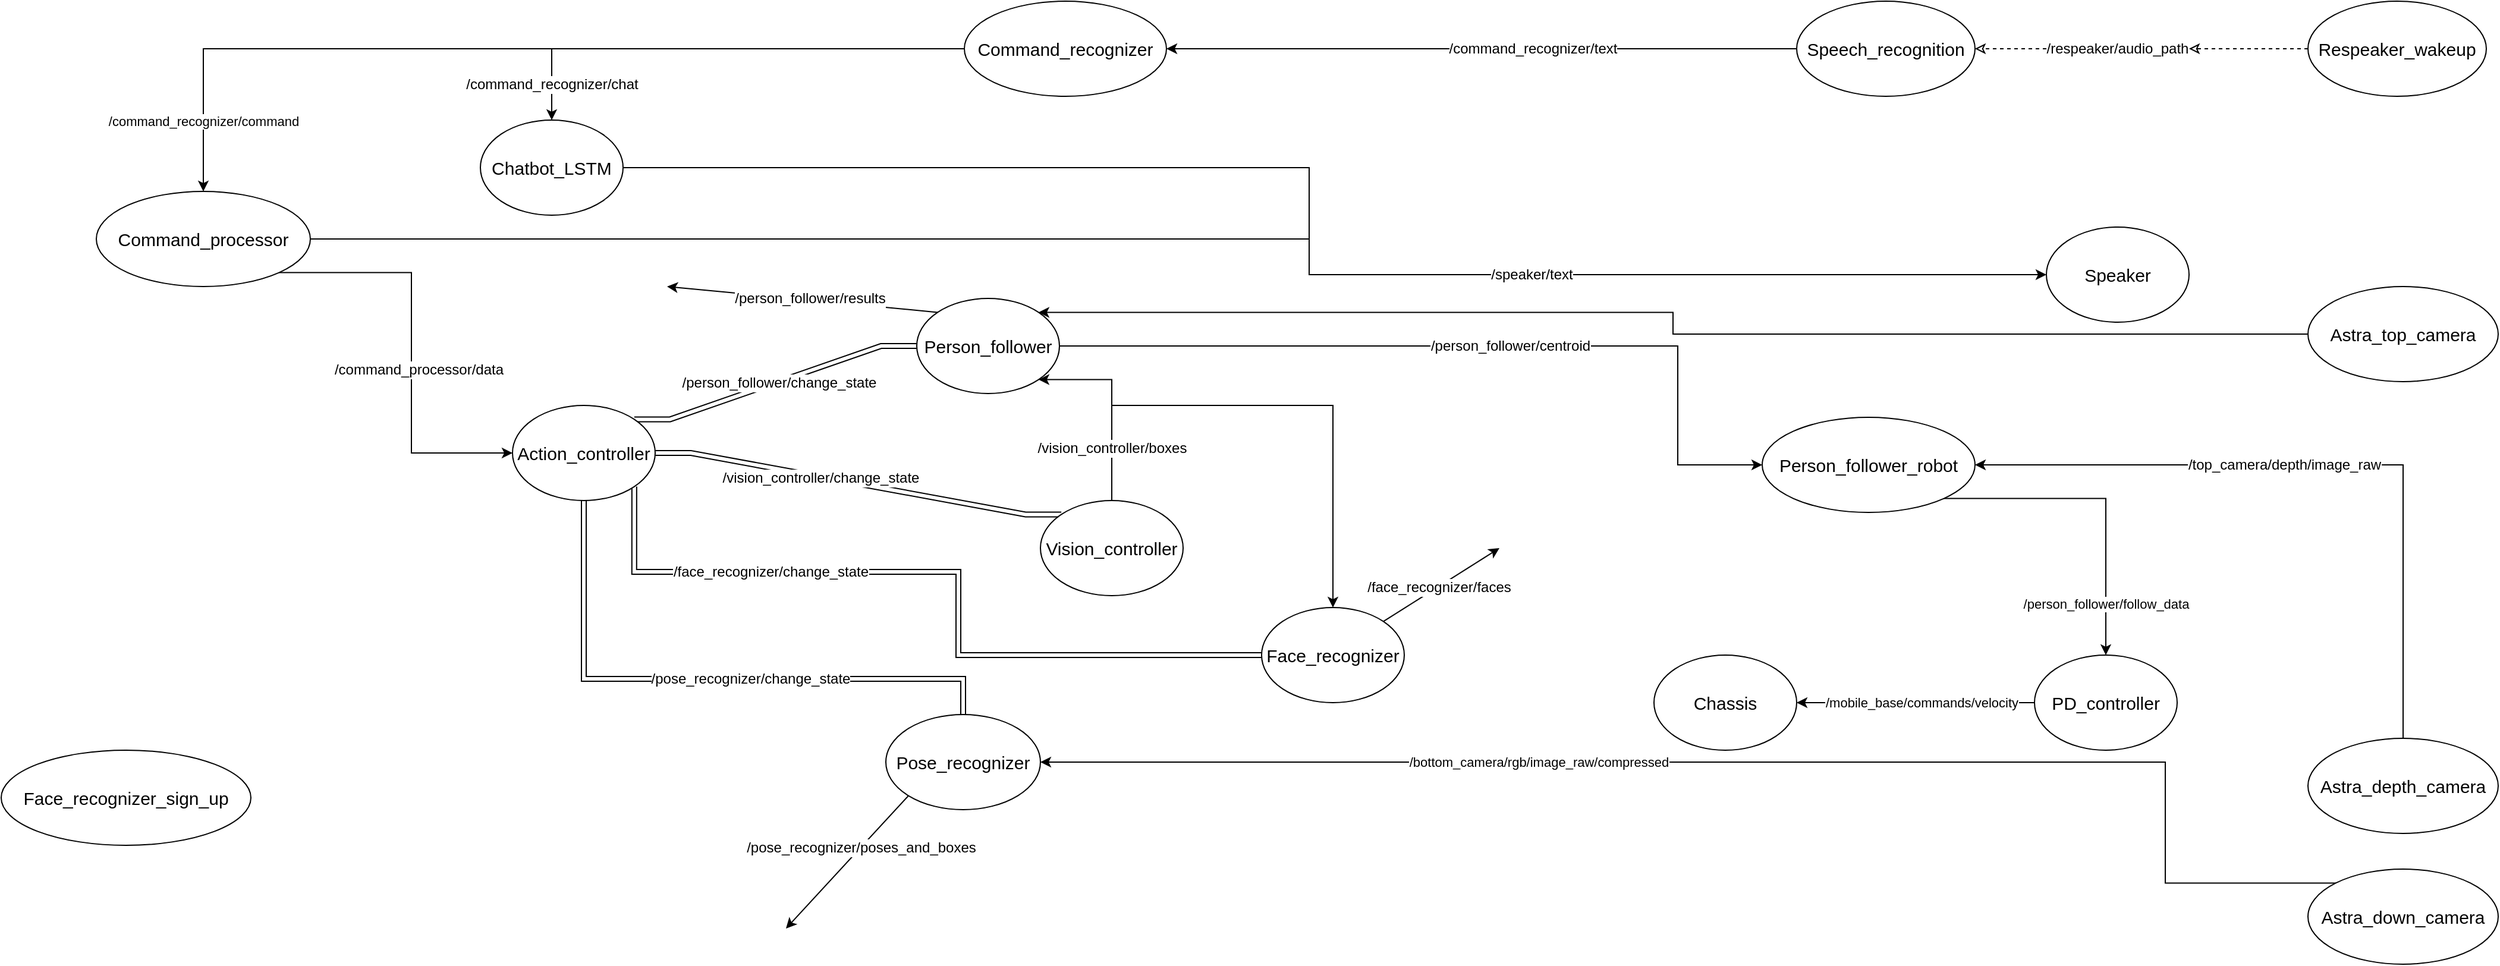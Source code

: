 <mxfile version="13.3.7" type="github">
  <diagram id="nT-h8Br7fpR9rqSHr4Fr" name="Page-1">
    <mxGraphModel dx="2155" dy="774" grid="1" gridSize="10" guides="1" tooltips="1" connect="1" arrows="1" fold="1" page="1" pageScale="1" pageWidth="827" pageHeight="1169" math="0" shadow="0">
      <root>
        <mxCell id="0" />
        <mxCell id="1" parent="0" />
        <mxCell id="B8va8ko6B82ktN07w0MG-17" style="edgeStyle=orthogonalEdgeStyle;rounded=0;orthogonalLoop=1;jettySize=auto;html=1;entryX=0;entryY=0.5;entryDx=0;entryDy=0;" parent="1" source="RpKT8MVihmCU2MnugORP-1" target="Ix6sfdTmLEnAEr9geHaC-1" edge="1">
          <mxGeometry relative="1" as="geometry">
            <Array as="points">
              <mxPoint x="950" y="590" />
              <mxPoint x="950" y="690" />
            </Array>
          </mxGeometry>
        </mxCell>
        <mxCell id="B8va8ko6B82ktN07w0MG-18" value="&lt;font style=&quot;font-size: 12px&quot;&gt;/person_follower/centroid&lt;/font&gt;" style="edgeLabel;html=1;align=center;verticalAlign=middle;resizable=0;points=[];" parent="B8va8ko6B82ktN07w0MG-17" vertex="1" connectable="0">
          <mxGeometry x="-0.149" relative="1" as="geometry">
            <mxPoint x="85" as="offset" />
          </mxGeometry>
        </mxCell>
        <mxCell id="B8va8ko6B82ktN07w0MG-30" style="edgeStyle=none;rounded=0;orthogonalLoop=1;jettySize=auto;html=1;exitX=0;exitY=0;exitDx=0;exitDy=0;" parent="1" source="RpKT8MVihmCU2MnugORP-1" edge="1">
          <mxGeometry relative="1" as="geometry">
            <mxPoint x="100" y="540" as="targetPoint" />
          </mxGeometry>
        </mxCell>
        <mxCell id="B8va8ko6B82ktN07w0MG-31" value="&lt;font style=&quot;font-size: 12px&quot;&gt;/person_follower/results&lt;/font&gt;" style="edgeLabel;html=1;align=center;verticalAlign=middle;resizable=0;points=[];" parent="B8va8ko6B82ktN07w0MG-30" vertex="1" connectable="0">
          <mxGeometry x="0.107" y="1" relative="1" as="geometry">
            <mxPoint x="18.62" y="-0.68" as="offset" />
          </mxGeometry>
        </mxCell>
        <mxCell id="RpKT8MVihmCU2MnugORP-1" value="&lt;font style=&quot;font-size: 15px&quot;&gt;Person_follower&lt;/font&gt;" style="ellipse;whiteSpace=wrap;html=1;" parent="1" vertex="1">
          <mxGeometry x="310" y="550" width="120" height="80" as="geometry" />
        </mxCell>
        <mxCell id="UkwbLauyQNorlauYWyP1-14" style="edgeStyle=entityRelationEdgeStyle;rounded=0;orthogonalLoop=1;jettySize=auto;html=1;exitX=1;exitY=0.5;exitDx=0;exitDy=0;endArrow=none;endFill=0;shape=link;entryX=0;entryY=0;entryDx=0;entryDy=0;" parent="1" source="UkwbLauyQNorlauYWyP1-3" target="UkwbLauyQNorlauYWyP1-10" edge="1">
          <mxGeometry relative="1" as="geometry" />
        </mxCell>
        <mxCell id="UkwbLauyQNorlauYWyP1-15" value="&lt;span style=&quot;font-size: 12px&quot;&gt;/vision_controller/change_state&lt;/span&gt;" style="edgeLabel;html=1;align=center;verticalAlign=middle;resizable=0;points=[];" parent="UkwbLauyQNorlauYWyP1-14" vertex="1" connectable="0">
          <mxGeometry x="-0.123" y="-2" relative="1" as="geometry">
            <mxPoint x="-11.11" y="-3.26" as="offset" />
          </mxGeometry>
        </mxCell>
        <mxCell id="UkwbLauyQNorlauYWyP1-62" style="edgeStyle=entityRelationEdgeStyle;shape=link;rounded=0;orthogonalLoop=1;jettySize=auto;html=1;exitX=1;exitY=0;exitDx=0;exitDy=0;endArrow=block;endFill=0;" parent="1" source="UkwbLauyQNorlauYWyP1-3" target="RpKT8MVihmCU2MnugORP-1" edge="1">
          <mxGeometry relative="1" as="geometry" />
        </mxCell>
        <mxCell id="UkwbLauyQNorlauYWyP1-63" value="&lt;font style=&quot;font-size: 12px&quot;&gt;/person_follower/change_state&lt;/font&gt;" style="edgeLabel;html=1;align=center;verticalAlign=middle;resizable=0;points=[];" parent="UkwbLauyQNorlauYWyP1-62" vertex="1" connectable="0">
          <mxGeometry x="0.019" y="-1" relative="1" as="geometry">
            <mxPoint as="offset" />
          </mxGeometry>
        </mxCell>
        <mxCell id="B8va8ko6B82ktN07w0MG-7" style="edgeStyle=orthogonalEdgeStyle;rounded=0;orthogonalLoop=1;jettySize=auto;html=1;exitX=1;exitY=1;exitDx=0;exitDy=0;entryX=0;entryY=0.5;entryDx=0;entryDy=0;curved=1;shape=link;" parent="1" source="UkwbLauyQNorlauYWyP1-3" target="B8va8ko6B82ktN07w0MG-1" edge="1">
          <mxGeometry relative="1" as="geometry">
            <Array as="points">
              <mxPoint x="72" y="780" />
              <mxPoint x="345" y="780" />
              <mxPoint x="345" y="850" />
              <mxPoint x="600" y="850" />
            </Array>
          </mxGeometry>
        </mxCell>
        <mxCell id="B8va8ko6B82ktN07w0MG-8" value="&lt;font style=&quot;font-size: 12px&quot;&gt;/face_recognizer/change_state&lt;/font&gt;" style="edgeLabel;html=1;align=center;verticalAlign=middle;resizable=0;points=[];" parent="B8va8ko6B82ktN07w0MG-7" vertex="1" connectable="0">
          <mxGeometry x="-0.444" relative="1" as="geometry">
            <mxPoint as="offset" />
          </mxGeometry>
        </mxCell>
        <mxCell id="UkwbLauyQNorlauYWyP1-3" value="&lt;font style=&quot;font-size: 15px&quot;&gt;Action_controller&lt;/font&gt;" style="ellipse;whiteSpace=wrap;html=1;" parent="1" vertex="1">
          <mxGeometry x="-30" y="640" width="120" height="80" as="geometry" />
        </mxCell>
        <mxCell id="UkwbLauyQNorlauYWyP1-30" style="edgeStyle=elbowEdgeStyle;rounded=0;orthogonalLoop=1;jettySize=auto;html=1;exitX=0.5;exitY=0;exitDx=0;exitDy=0;entryX=1;entryY=1;entryDx=0;entryDy=0;endArrow=classic;endFill=1;" parent="1" source="UkwbLauyQNorlauYWyP1-10" target="RpKT8MVihmCU2MnugORP-1" edge="1">
          <mxGeometry relative="1" as="geometry">
            <Array as="points">
              <mxPoint x="474" y="610" />
            </Array>
          </mxGeometry>
        </mxCell>
        <mxCell id="B8va8ko6B82ktN07w0MG-6" style="edgeStyle=orthogonalEdgeStyle;rounded=0;orthogonalLoop=1;jettySize=auto;html=1;entryX=0.5;entryY=0;entryDx=0;entryDy=0;" parent="1" source="UkwbLauyQNorlauYWyP1-10" target="B8va8ko6B82ktN07w0MG-1" edge="1">
          <mxGeometry relative="1" as="geometry">
            <Array as="points">
              <mxPoint x="474" y="640" />
              <mxPoint x="660" y="640" />
            </Array>
          </mxGeometry>
        </mxCell>
        <mxCell id="B8va8ko6B82ktN07w0MG-9" value="&lt;font style=&quot;font-size: 12px&quot;&gt;/vision_controller/boxes&lt;/font&gt;" style="edgeLabel;html=1;align=center;verticalAlign=middle;resizable=0;points=[];" parent="B8va8ko6B82ktN07w0MG-6" vertex="1" connectable="0">
          <mxGeometry x="-0.795" relative="1" as="geometry">
            <mxPoint as="offset" />
          </mxGeometry>
        </mxCell>
        <mxCell id="UkwbLauyQNorlauYWyP1-10" value="&lt;span style=&quot;font-size: 15px&quot;&gt;Vision_controller&lt;/span&gt;" style="ellipse;whiteSpace=wrap;html=1;" parent="1" vertex="1">
          <mxGeometry x="414" y="720" width="120" height="80" as="geometry" />
        </mxCell>
        <mxCell id="B8va8ko6B82ktN07w0MG-2" style="edgeStyle=orthogonalEdgeStyle;rounded=0;orthogonalLoop=1;jettySize=auto;html=1;entryX=0.5;entryY=1;entryDx=0;entryDy=0;shape=link;exitX=0.5;exitY=0;exitDx=0;exitDy=0;" parent="1" source="UkwbLauyQNorlauYWyP1-16" target="UkwbLauyQNorlauYWyP1-3" edge="1">
          <mxGeometry relative="1" as="geometry">
            <Array as="points">
              <mxPoint x="349" y="870" />
              <mxPoint x="30" y="870" />
            </Array>
          </mxGeometry>
        </mxCell>
        <mxCell id="B8va8ko6B82ktN07w0MG-25" value="&lt;font style=&quot;font-size: 12px&quot;&gt;/pose_recognizer/change_state&lt;/font&gt;" style="edgeLabel;html=1;align=center;verticalAlign=middle;resizable=0;points=[];" parent="B8va8ko6B82ktN07w0MG-2" vertex="1" connectable="0">
          <mxGeometry x="-0.076" relative="1" as="geometry">
            <mxPoint x="21" as="offset" />
          </mxGeometry>
        </mxCell>
        <mxCell id="B8va8ko6B82ktN07w0MG-26" style="edgeStyle=none;rounded=0;orthogonalLoop=1;jettySize=auto;html=1;exitX=0;exitY=1;exitDx=0;exitDy=0;" parent="1" source="UkwbLauyQNorlauYWyP1-16" edge="1">
          <mxGeometry relative="1" as="geometry">
            <mxPoint x="200" y="1080" as="targetPoint" />
          </mxGeometry>
        </mxCell>
        <mxCell id="B8va8ko6B82ktN07w0MG-27" value="&lt;font style=&quot;font-size: 12px&quot;&gt;/pose_recognizer/poses_and_boxes&lt;/font&gt;" style="edgeLabel;html=1;align=center;verticalAlign=middle;resizable=0;points=[];" parent="B8va8ko6B82ktN07w0MG-26" vertex="1" connectable="0">
          <mxGeometry x="-0.222" relative="1" as="geometry">
            <mxPoint as="offset" />
          </mxGeometry>
        </mxCell>
        <mxCell id="UkwbLauyQNorlauYWyP1-16" value="&lt;font style=&quot;font-size: 15px&quot;&gt;Pose_recognizer&lt;/font&gt;" style="ellipse;whiteSpace=wrap;html=1;" parent="1" vertex="1">
          <mxGeometry x="284" y="900" width="130" height="80" as="geometry" />
        </mxCell>
        <mxCell id="UkwbLauyQNorlauYWyP1-37" style="edgeStyle=elbowEdgeStyle;rounded=0;orthogonalLoop=1;jettySize=auto;html=1;entryX=0;entryY=0.5;entryDx=0;entryDy=0;endArrow=classic;endFill=1;exitX=1;exitY=1;exitDx=0;exitDy=0;" parent="1" source="UkwbLauyQNorlauYWyP1-34" target="UkwbLauyQNorlauYWyP1-3" edge="1">
          <mxGeometry relative="1" as="geometry">
            <Array as="points">
              <mxPoint x="-115" y="670" />
            </Array>
          </mxGeometry>
        </mxCell>
        <mxCell id="UkwbLauyQNorlauYWyP1-38" value="&lt;font style=&quot;font-size: 12px&quot;&gt;/command_processor/data&lt;/font&gt;" style="edgeLabel;html=1;align=center;verticalAlign=middle;resizable=0;points=[];" parent="UkwbLauyQNorlauYWyP1-37" vertex="1" connectable="0">
          <mxGeometry x="-0.393" y="-32" relative="1" as="geometry">
            <mxPoint x="11.36" y="49.72" as="offset" />
          </mxGeometry>
        </mxCell>
        <mxCell id="UkwbLauyQNorlauYWyP1-61" style="edgeStyle=elbowEdgeStyle;rounded=0;orthogonalLoop=1;jettySize=auto;html=1;endArrow=none;endFill=0;" parent="1" source="UkwbLauyQNorlauYWyP1-34" edge="1">
          <mxGeometry relative="1" as="geometry">
            <mxPoint x="640" y="500" as="targetPoint" />
          </mxGeometry>
        </mxCell>
        <mxCell id="UkwbLauyQNorlauYWyP1-34" value="&lt;font style=&quot;font-size: 15px&quot;&gt;Command_processor&lt;/font&gt;" style="ellipse;whiteSpace=wrap;html=1;" parent="1" vertex="1">
          <mxGeometry x="-380" y="460" width="180" height="80" as="geometry" />
        </mxCell>
        <mxCell id="UkwbLauyQNorlauYWyP1-52" style="edgeStyle=elbowEdgeStyle;rounded=0;orthogonalLoop=1;jettySize=auto;html=1;entryX=0;entryY=0.5;entryDx=0;entryDy=0;endArrow=classic;endFill=1;" parent="1" source="UkwbLauyQNorlauYWyP1-39" target="UkwbLauyQNorlauYWyP1-51" edge="1">
          <mxGeometry relative="1" as="geometry">
            <Array as="points">
              <mxPoint x="640" y="510" />
            </Array>
          </mxGeometry>
        </mxCell>
        <mxCell id="UkwbLauyQNorlauYWyP1-60" value="&lt;font style=&quot;font-size: 12px&quot;&gt;/speaker/text&lt;/font&gt;" style="edgeLabel;html=1;align=center;verticalAlign=middle;resizable=0;points=[];" parent="UkwbLauyQNorlauYWyP1-52" vertex="1" connectable="0">
          <mxGeometry x="0.367" y="1" relative="1" as="geometry">
            <mxPoint x="-25.43" y="1" as="offset" />
          </mxGeometry>
        </mxCell>
        <mxCell id="UkwbLauyQNorlauYWyP1-39" value="&lt;font style=&quot;font-size: 15px&quot;&gt;Chatbot_LSTM&lt;/font&gt;" style="ellipse;whiteSpace=wrap;html=1;" parent="1" vertex="1">
          <mxGeometry x="-57" y="400" width="120" height="80" as="geometry" />
        </mxCell>
        <mxCell id="UkwbLauyQNorlauYWyP1-44" style="edgeStyle=elbowEdgeStyle;rounded=0;orthogonalLoop=1;jettySize=auto;html=1;entryX=1;entryY=0.5;entryDx=0;entryDy=0;endArrow=classic;endFill=0;dashed=1;" parent="1" source="UkwbLauyQNorlauYWyP1-41" target="UkwbLauyQNorlauYWyP1-43" edge="1">
          <mxGeometry relative="1" as="geometry" />
        </mxCell>
        <mxCell id="UkwbLauyQNorlauYWyP1-41" value="&lt;font style=&quot;font-size: 15px&quot;&gt;Respeaker_wakeup&lt;/font&gt;" style="ellipse;whiteSpace=wrap;html=1;" parent="1" vertex="1">
          <mxGeometry x="1480" y="300" width="150" height="80" as="geometry" />
        </mxCell>
        <mxCell id="UkwbLauyQNorlauYWyP1-69" style="edgeStyle=elbowEdgeStyle;rounded=0;orthogonalLoop=1;jettySize=auto;html=1;entryX=1;entryY=0.5;entryDx=0;entryDy=0;endArrow=classic;endFill=1;" parent="1" source="UkwbLauyQNorlauYWyP1-42" target="UkwbLauyQNorlauYWyP1-67" edge="1">
          <mxGeometry relative="1" as="geometry" />
        </mxCell>
        <mxCell id="UkwbLauyQNorlauYWyP1-72" value="&lt;span style=&quot;font-size: 12px&quot;&gt;/command_recognizer/text&lt;/span&gt;" style="edgeLabel;html=1;align=center;verticalAlign=middle;resizable=0;points=[];" parent="UkwbLauyQNorlauYWyP1-69" vertex="1" connectable="0">
          <mxGeometry x="-0.284" relative="1" as="geometry">
            <mxPoint x="-33" as="offset" />
          </mxGeometry>
        </mxCell>
        <mxCell id="UkwbLauyQNorlauYWyP1-42" value="&lt;font style=&quot;font-size: 15px&quot;&gt;Speech_recognition&lt;/font&gt;" style="ellipse;whiteSpace=wrap;html=1;" parent="1" vertex="1">
          <mxGeometry x="1050" y="300" width="150" height="80" as="geometry" />
        </mxCell>
        <mxCell id="UkwbLauyQNorlauYWyP1-45" style="edgeStyle=elbowEdgeStyle;rounded=0;orthogonalLoop=1;jettySize=auto;html=1;entryX=1;entryY=0.5;entryDx=0;entryDy=0;endArrow=classic;endFill=0;dashed=1;" parent="1" source="UkwbLauyQNorlauYWyP1-43" target="UkwbLauyQNorlauYWyP1-42" edge="1">
          <mxGeometry relative="1" as="geometry" />
        </mxCell>
        <mxCell id="UkwbLauyQNorlauYWyP1-43" value="/respeaker/audio_path" style="text;html=1;strokeColor=none;fillColor=none;align=center;verticalAlign=middle;whiteSpace=wrap;rounded=0;" parent="1" vertex="1">
          <mxGeometry x="1260" y="330" width="120" height="20" as="geometry" />
        </mxCell>
        <mxCell id="UkwbLauyQNorlauYWyP1-51" value="&lt;font style=&quot;font-size: 15px&quot;&gt;Speaker&lt;/font&gt;" style="ellipse;whiteSpace=wrap;html=1;" parent="1" vertex="1">
          <mxGeometry x="1260" y="490" width="120" height="80" as="geometry" />
        </mxCell>
        <mxCell id="UkwbLauyQNorlauYWyP1-75" style="edgeStyle=elbowEdgeStyle;rounded=0;orthogonalLoop=1;jettySize=auto;html=1;entryX=0.5;entryY=0;entryDx=0;entryDy=0;endArrow=classic;endFill=1;" parent="1" source="UkwbLauyQNorlauYWyP1-67" target="UkwbLauyQNorlauYWyP1-39" edge="1">
          <mxGeometry relative="1" as="geometry">
            <Array as="points">
              <mxPoint x="3" y="340" />
            </Array>
          </mxGeometry>
        </mxCell>
        <mxCell id="UkwbLauyQNorlauYWyP1-76" style="edgeStyle=elbowEdgeStyle;rounded=0;orthogonalLoop=1;jettySize=auto;html=1;entryX=0.5;entryY=0;entryDx=0;entryDy=0;endArrow=classic;endFill=1;" parent="1" source="UkwbLauyQNorlauYWyP1-67" target="UkwbLauyQNorlauYWyP1-34" edge="1">
          <mxGeometry relative="1" as="geometry">
            <Array as="points">
              <mxPoint x="-290" y="410" />
            </Array>
          </mxGeometry>
        </mxCell>
        <mxCell id="UkwbLauyQNorlauYWyP1-79" value="&lt;font style=&quot;font-size: 12px&quot;&gt;/command_recognizer/chat&lt;/font&gt;" style="edgeLabel;html=1;align=center;verticalAlign=middle;resizable=0;points=[];" parent="UkwbLauyQNorlauYWyP1-76" vertex="1" connectable="0">
          <mxGeometry x="-0.553" relative="1" as="geometry">
            <mxPoint x="-177" y="30" as="offset" />
          </mxGeometry>
        </mxCell>
        <mxCell id="UkwbLauyQNorlauYWyP1-81" value="/command_recognizer/command" style="edgeLabel;html=1;align=center;verticalAlign=middle;resizable=0;points=[];" parent="UkwbLauyQNorlauYWyP1-76" vertex="1" connectable="0">
          <mxGeometry x="0.843" relative="1" as="geometry">
            <mxPoint as="offset" />
          </mxGeometry>
        </mxCell>
        <mxCell id="UkwbLauyQNorlauYWyP1-67" value="&lt;font style=&quot;font-size: 15px&quot;&gt;Command_recognizer&lt;/font&gt;" style="ellipse;whiteSpace=wrap;html=1;" parent="1" vertex="1">
          <mxGeometry x="350" y="300" width="170" height="80" as="geometry" />
        </mxCell>
        <mxCell id="B8va8ko6B82ktN07w0MG-33" style="edgeStyle=elbowEdgeStyle;rounded=0;orthogonalLoop=1;jettySize=auto;html=1;entryX=1;entryY=0;entryDx=0;entryDy=0;" parent="1" source="UkwbLauyQNorlauYWyP1-82" target="RpKT8MVihmCU2MnugORP-1" edge="1">
          <mxGeometry relative="1" as="geometry" />
        </mxCell>
        <mxCell id="UkwbLauyQNorlauYWyP1-82" value="&lt;font style=&quot;font-size: 15px&quot;&gt;Astra_top_camera&lt;/font&gt;" style="ellipse;whiteSpace=wrap;html=1;" parent="1" vertex="1">
          <mxGeometry x="1480" y="540" width="160" height="80" as="geometry" />
        </mxCell>
        <mxCell id="UkwbLauyQNorlauYWyP1-96" style="edgeStyle=elbowEdgeStyle;rounded=0;orthogonalLoop=1;jettySize=auto;html=1;exitX=0;exitY=0;exitDx=0;exitDy=0;entryX=1;entryY=0.5;entryDx=0;entryDy=0;endArrow=classic;endFill=1;" parent="1" source="UkwbLauyQNorlauYWyP1-84" target="UkwbLauyQNorlauYWyP1-16" edge="1">
          <mxGeometry relative="1" as="geometry">
            <Array as="points">
              <mxPoint x="1360" y="1010" />
            </Array>
          </mxGeometry>
        </mxCell>
        <mxCell id="UkwbLauyQNorlauYWyP1-97" value="/bottom_camera/rgb/image_raw/compressed" style="edgeLabel;html=1;align=center;verticalAlign=middle;resizable=0;points=[];" parent="UkwbLauyQNorlauYWyP1-96" vertex="1" connectable="0">
          <mxGeometry x="0.303" y="-2" relative="1" as="geometry">
            <mxPoint x="3.21" y="2" as="offset" />
          </mxGeometry>
        </mxCell>
        <mxCell id="UkwbLauyQNorlauYWyP1-84" value="&lt;font style=&quot;font-size: 15px&quot;&gt;Astra_down_camera&lt;/font&gt;" style="ellipse;whiteSpace=wrap;html=1;" parent="1" vertex="1">
          <mxGeometry x="1480" y="1030" width="160" height="80" as="geometry" />
        </mxCell>
        <mxCell id="B8va8ko6B82ktN07w0MG-15" style="edgeStyle=orthogonalEdgeStyle;rounded=0;orthogonalLoop=1;jettySize=auto;html=1;entryX=1;entryY=0.5;entryDx=0;entryDy=0;exitX=0.5;exitY=0;exitDx=0;exitDy=0;" parent="1" source="UkwbLauyQNorlauYWyP1-85" target="Ix6sfdTmLEnAEr9geHaC-1" edge="1">
          <mxGeometry relative="1" as="geometry">
            <Array as="points">
              <mxPoint x="1560" y="690" />
            </Array>
          </mxGeometry>
        </mxCell>
        <mxCell id="B8va8ko6B82ktN07w0MG-16" value="&lt;font style=&quot;font-size: 12px&quot;&gt;/top_camera/depth/image_raw&lt;/font&gt;" style="edgeLabel;html=1;align=center;verticalAlign=middle;resizable=0;points=[];" parent="B8va8ko6B82ktN07w0MG-15" vertex="1" connectable="0">
          <mxGeometry x="-0.056" relative="1" as="geometry">
            <mxPoint x="-51.43" as="offset" />
          </mxGeometry>
        </mxCell>
        <mxCell id="UkwbLauyQNorlauYWyP1-85" value="&lt;font style=&quot;font-size: 15px&quot;&gt;Astra_depth_camera&lt;/font&gt;" style="ellipse;whiteSpace=wrap;html=1;" parent="1" vertex="1">
          <mxGeometry x="1480" y="920" width="160" height="80" as="geometry" />
        </mxCell>
        <mxCell id="UkwbLauyQNorlauYWyP1-86" value="&lt;font style=&quot;font-size: 15px&quot;&gt;Chassis&lt;/font&gt;" style="ellipse;whiteSpace=wrap;html=1;" parent="1" vertex="1">
          <mxGeometry x="930" y="850" width="120" height="80" as="geometry" />
        </mxCell>
        <mxCell id="UkwbLauyQNorlauYWyP1-89" style="edgeStyle=elbowEdgeStyle;rounded=0;orthogonalLoop=1;jettySize=auto;html=1;endArrow=classic;endFill=1;exitX=0;exitY=0.5;exitDx=0;exitDy=0;entryX=1;entryY=0.5;entryDx=0;entryDy=0;" parent="1" source="UkwbLauyQNorlauYWyP1-87" target="UkwbLauyQNorlauYWyP1-86" edge="1">
          <mxGeometry relative="1" as="geometry">
            <Array as="points">
              <mxPoint x="1200" y="930" />
            </Array>
          </mxGeometry>
        </mxCell>
        <mxCell id="UkwbLauyQNorlauYWyP1-91" value="/mobile_base/commands/velocity" style="edgeLabel;html=1;align=center;verticalAlign=middle;resizable=0;points=[];" parent="UkwbLauyQNorlauYWyP1-89" vertex="1" connectable="0">
          <mxGeometry x="0.001" y="2" relative="1" as="geometry">
            <mxPoint x="5.17" y="-2" as="offset" />
          </mxGeometry>
        </mxCell>
        <mxCell id="UkwbLauyQNorlauYWyP1-87" value="&lt;font style=&quot;font-size: 15px&quot;&gt;PD_controller&lt;/font&gt;" style="ellipse;whiteSpace=wrap;html=1;" parent="1" vertex="1">
          <mxGeometry x="1250" y="850" width="120" height="80" as="geometry" />
        </mxCell>
        <mxCell id="B8va8ko6B82ktN07w0MG-19" style="edgeStyle=orthogonalEdgeStyle;rounded=0;orthogonalLoop=1;jettySize=auto;html=1;exitX=0;exitY=1;exitDx=0;exitDy=0;entryX=0.5;entryY=0;entryDx=0;entryDy=0;" parent="1" source="Ix6sfdTmLEnAEr9geHaC-1" target="UkwbLauyQNorlauYWyP1-87" edge="1">
          <mxGeometry relative="1" as="geometry" />
        </mxCell>
        <mxCell id="B8va8ko6B82ktN07w0MG-20" value="/person_follower/follow_data" style="edgeLabel;html=1;align=center;verticalAlign=middle;resizable=0;points=[];" parent="B8va8ko6B82ktN07w0MG-19" vertex="1" connectable="0">
          <mxGeometry x="0.508" relative="1" as="geometry">
            <mxPoint y="53.87" as="offset" />
          </mxGeometry>
        </mxCell>
        <mxCell id="Ix6sfdTmLEnAEr9geHaC-1" value="&lt;span style=&quot;font-size: 15px&quot;&gt;Person_follower_robot&lt;/span&gt;" style="ellipse;whiteSpace=wrap;html=1;" parent="1" vertex="1">
          <mxGeometry x="1021" y="650" width="179" height="80" as="geometry" />
        </mxCell>
        <mxCell id="B8va8ko6B82ktN07w0MG-22" style="rounded=0;orthogonalLoop=1;jettySize=auto;html=1;exitX=1;exitY=0;exitDx=0;exitDy=0;" parent="1" source="B8va8ko6B82ktN07w0MG-1" edge="1">
          <mxGeometry relative="1" as="geometry">
            <mxPoint x="800.0" y="760.0" as="targetPoint" />
          </mxGeometry>
        </mxCell>
        <mxCell id="B8va8ko6B82ktN07w0MG-23" value="&lt;font style=&quot;font-size: 12px&quot;&gt;/face_recognizer/faces&lt;/font&gt;" style="edgeLabel;html=1;align=center;verticalAlign=middle;resizable=0;points=[];" parent="B8va8ko6B82ktN07w0MG-22" vertex="1" connectable="0">
          <mxGeometry x="-0.052" relative="1" as="geometry">
            <mxPoint as="offset" />
          </mxGeometry>
        </mxCell>
        <mxCell id="B8va8ko6B82ktN07w0MG-1" value="&lt;span style=&quot;font-size: 15px&quot;&gt;Face_recognizer&lt;/span&gt;" style="ellipse;whiteSpace=wrap;html=1;" parent="1" vertex="1">
          <mxGeometry x="600" y="810" width="120" height="80" as="geometry" />
        </mxCell>
        <mxCell id="B8va8ko6B82ktN07w0MG-21" value="&lt;font style=&quot;font-size: 15px&quot;&gt;Face_recognizer_sign_up&lt;/font&gt;" style="ellipse;whiteSpace=wrap;html=1;" parent="1" vertex="1">
          <mxGeometry x="-460" y="930" width="210" height="80" as="geometry" />
        </mxCell>
      </root>
    </mxGraphModel>
  </diagram>
</mxfile>
